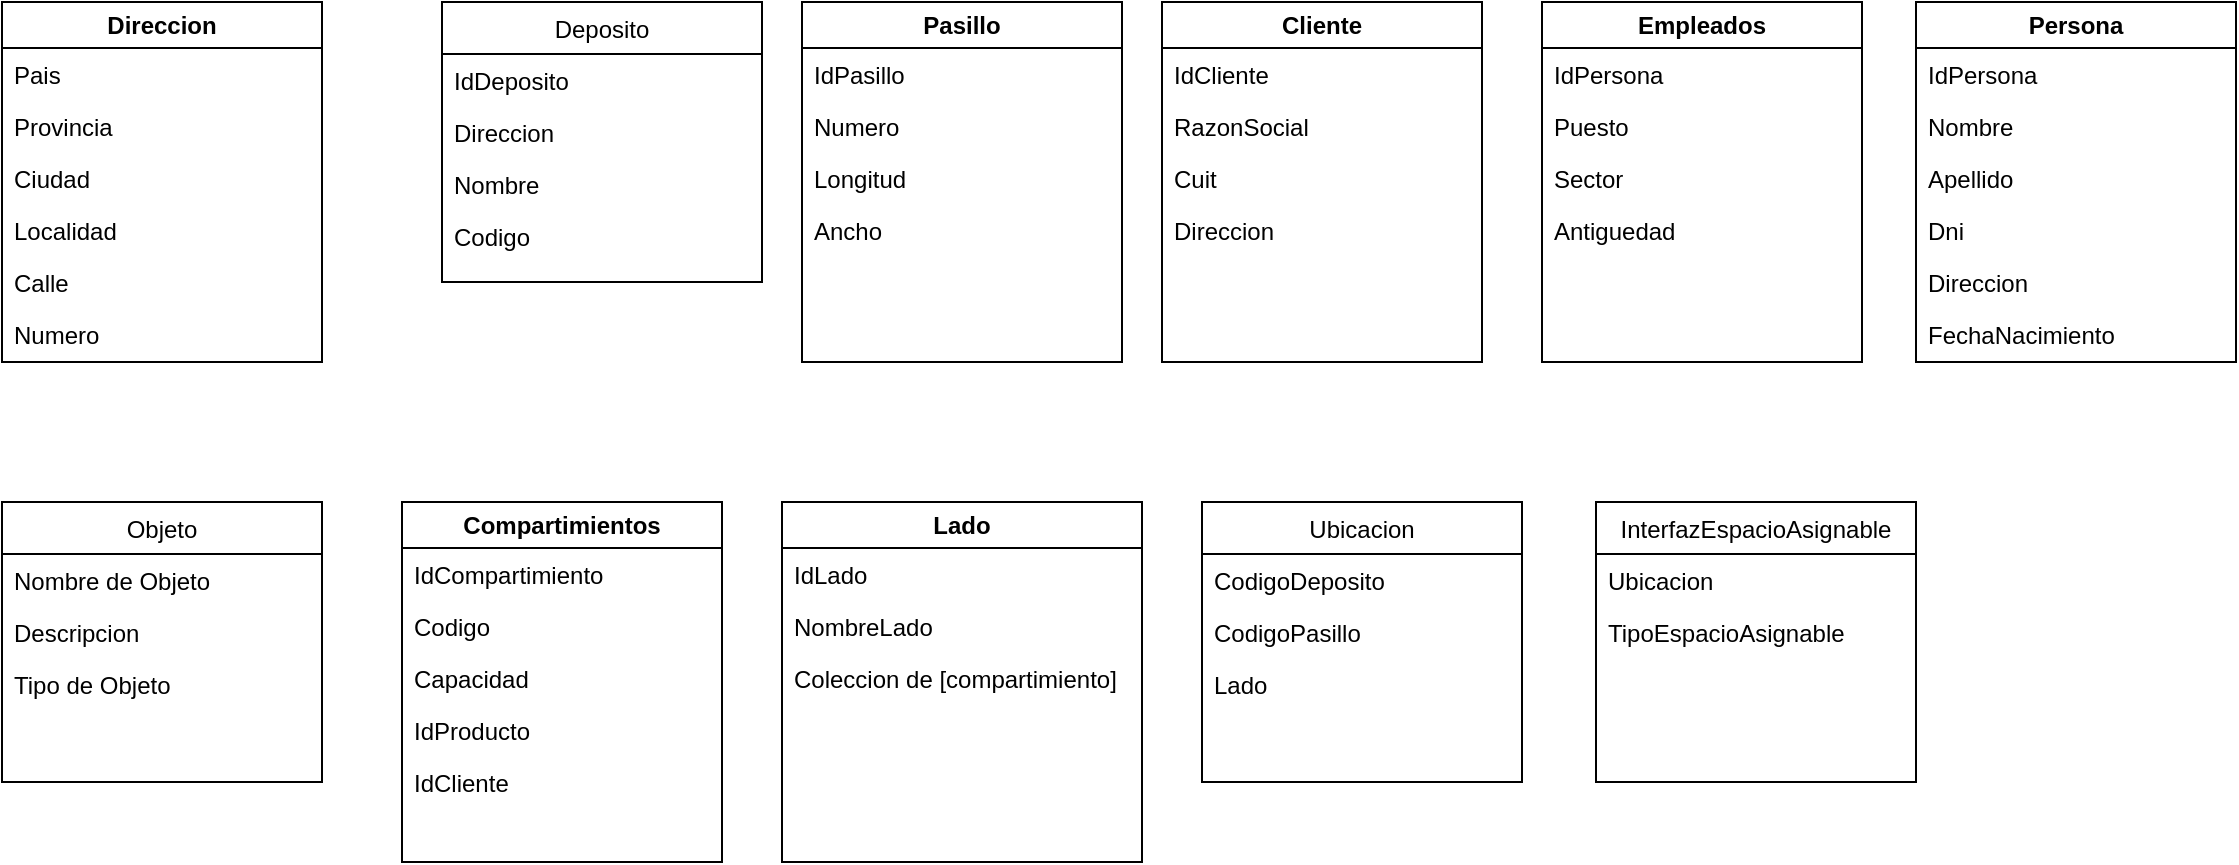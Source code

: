 <mxfile version="28.1.1">
  <diagram id="C5RBs43oDa-KdzZeNtuy" name="Page-1">
    <mxGraphModel dx="1665" dy="823" grid="1" gridSize="10" guides="1" tooltips="1" connect="1" arrows="1" fold="1" page="1" pageScale="1" pageWidth="827" pageHeight="1169" math="0" shadow="0">
      <root>
        <mxCell id="WIyWlLk6GJQsqaUBKTNV-0" />
        <mxCell id="WIyWlLk6GJQsqaUBKTNV-1" parent="WIyWlLk6GJQsqaUBKTNV-0" />
        <mxCell id="zkfFHV4jXpPFQw0GAbJ--17" value="Deposito" style="swimlane;fontStyle=0;align=center;verticalAlign=top;childLayout=stackLayout;horizontal=1;startSize=26;horizontalStack=0;resizeParent=1;resizeLast=0;collapsible=1;marginBottom=0;rounded=0;shadow=0;strokeWidth=1;" parent="WIyWlLk6GJQsqaUBKTNV-1" vertex="1">
          <mxGeometry x="250" y="40" width="160" height="140" as="geometry">
            <mxRectangle x="508" y="120" width="160" height="26" as="alternateBounds" />
          </mxGeometry>
        </mxCell>
        <mxCell id="zkfFHV4jXpPFQw0GAbJ--18" value="IdDeposito" style="text;align=left;verticalAlign=top;spacingLeft=4;spacingRight=4;overflow=hidden;rotatable=0;points=[[0,0.5],[1,0.5]];portConstraint=eastwest;" parent="zkfFHV4jXpPFQw0GAbJ--17" vertex="1">
          <mxGeometry y="26" width="160" height="26" as="geometry" />
        </mxCell>
        <mxCell id="zkfFHV4jXpPFQw0GAbJ--19" value="Direccion" style="text;align=left;verticalAlign=top;spacingLeft=4;spacingRight=4;overflow=hidden;rotatable=0;points=[[0,0.5],[1,0.5]];portConstraint=eastwest;rounded=0;shadow=0;html=0;" parent="zkfFHV4jXpPFQw0GAbJ--17" vertex="1">
          <mxGeometry y="52" width="160" height="26" as="geometry" />
        </mxCell>
        <mxCell id="8oh8qn5W_mC4IkFil9K9-3" value="Nombre" style="text;align=left;verticalAlign=top;spacingLeft=4;spacingRight=4;overflow=hidden;rotatable=0;points=[[0,0.5],[1,0.5]];portConstraint=eastwest;rounded=0;shadow=0;html=0;" parent="zkfFHV4jXpPFQw0GAbJ--17" vertex="1">
          <mxGeometry y="78" width="160" height="26" as="geometry" />
        </mxCell>
        <mxCell id="8oh8qn5W_mC4IkFil9K9-9" value="Codigo" style="text;align=left;verticalAlign=top;spacingLeft=4;spacingRight=4;overflow=hidden;rotatable=0;points=[[0,0.5],[1,0.5]];portConstraint=eastwest;rounded=0;shadow=0;html=0;" parent="zkfFHV4jXpPFQw0GAbJ--17" vertex="1">
          <mxGeometry y="104" width="160" height="26" as="geometry" />
        </mxCell>
        <mxCell id="8oh8qn5W_mC4IkFil9K9-1" value="Direccion" style="swimlane;whiteSpace=wrap;html=1;" parent="WIyWlLk6GJQsqaUBKTNV-1" vertex="1">
          <mxGeometry x="30" y="40" width="160" height="180" as="geometry" />
        </mxCell>
        <mxCell id="zkfFHV4jXpPFQw0GAbJ--21" value="Provincia" style="text;align=left;verticalAlign=top;spacingLeft=4;spacingRight=4;overflow=hidden;rotatable=0;points=[[0,0.5],[1,0.5]];portConstraint=eastwest;rounded=0;shadow=0;html=0;" parent="8oh8qn5W_mC4IkFil9K9-1" vertex="1">
          <mxGeometry y="49" width="160" height="26" as="geometry" />
        </mxCell>
        <mxCell id="zkfFHV4jXpPFQw0GAbJ--22" value="Ciudad" style="text;align=left;verticalAlign=top;spacingLeft=4;spacingRight=4;overflow=hidden;rotatable=0;points=[[0,0.5],[1,0.5]];portConstraint=eastwest;rounded=0;shadow=0;html=0;" parent="8oh8qn5W_mC4IkFil9K9-1" vertex="1">
          <mxGeometry y="75" width="160" height="26" as="geometry" />
        </mxCell>
        <mxCell id="8oh8qn5W_mC4IkFil9K9-0" value="Localidad" style="text;align=left;verticalAlign=top;spacingLeft=4;spacingRight=4;overflow=hidden;rotatable=0;points=[[0,0.5],[1,0.5]];portConstraint=eastwest;rounded=0;shadow=0;html=0;" parent="8oh8qn5W_mC4IkFil9K9-1" vertex="1">
          <mxGeometry y="101" width="160" height="26" as="geometry" />
        </mxCell>
        <mxCell id="8oh8qn5W_mC4IkFil9K9-4" value="Pais" style="text;align=left;verticalAlign=top;spacingLeft=4;spacingRight=4;overflow=hidden;rotatable=0;points=[[0,0.5],[1,0.5]];portConstraint=eastwest;rounded=0;shadow=0;html=0;" parent="8oh8qn5W_mC4IkFil9K9-1" vertex="1">
          <mxGeometry y="23" width="160" height="26" as="geometry" />
        </mxCell>
        <mxCell id="8oh8qn5W_mC4IkFil9K9-5" value="Calle" style="text;align=left;verticalAlign=top;spacingLeft=4;spacingRight=4;overflow=hidden;rotatable=0;points=[[0,0.5],[1,0.5]];portConstraint=eastwest;rounded=0;shadow=0;html=0;" parent="8oh8qn5W_mC4IkFil9K9-1" vertex="1">
          <mxGeometry y="127" width="160" height="26" as="geometry" />
        </mxCell>
        <mxCell id="8oh8qn5W_mC4IkFil9K9-6" value="Numero" style="text;align=left;verticalAlign=top;spacingLeft=4;spacingRight=4;overflow=hidden;rotatable=0;points=[[0,0.5],[1,0.5]];portConstraint=eastwest;rounded=0;shadow=0;html=0;" parent="8oh8qn5W_mC4IkFil9K9-1" vertex="1">
          <mxGeometry y="153" width="160" height="26" as="geometry" />
        </mxCell>
        <mxCell id="OE0axlx1RHnG3ek9kstX-1" value="Pasillo" style="swimlane;whiteSpace=wrap;html=1;" vertex="1" parent="WIyWlLk6GJQsqaUBKTNV-1">
          <mxGeometry x="430" y="40" width="160" height="180" as="geometry" />
        </mxCell>
        <mxCell id="OE0axlx1RHnG3ek9kstX-2" value="Numero" style="text;align=left;verticalAlign=top;spacingLeft=4;spacingRight=4;overflow=hidden;rotatable=0;points=[[0,0.5],[1,0.5]];portConstraint=eastwest;rounded=0;shadow=0;html=0;" vertex="1" parent="OE0axlx1RHnG3ek9kstX-1">
          <mxGeometry y="49" width="160" height="26" as="geometry" />
        </mxCell>
        <mxCell id="OE0axlx1RHnG3ek9kstX-3" value="Longitud" style="text;align=left;verticalAlign=top;spacingLeft=4;spacingRight=4;overflow=hidden;rotatable=0;points=[[0,0.5],[1,0.5]];portConstraint=eastwest;rounded=0;shadow=0;html=0;" vertex="1" parent="OE0axlx1RHnG3ek9kstX-1">
          <mxGeometry y="75" width="160" height="26" as="geometry" />
        </mxCell>
        <mxCell id="OE0axlx1RHnG3ek9kstX-5" value="IdPasillo" style="text;align=left;verticalAlign=top;spacingLeft=4;spacingRight=4;overflow=hidden;rotatable=0;points=[[0,0.5],[1,0.5]];portConstraint=eastwest;rounded=0;shadow=0;html=0;" vertex="1" parent="OE0axlx1RHnG3ek9kstX-1">
          <mxGeometry y="23" width="160" height="26" as="geometry" />
        </mxCell>
        <mxCell id="OE0axlx1RHnG3ek9kstX-8" value="Ancho" style="text;align=left;verticalAlign=top;spacingLeft=4;spacingRight=4;overflow=hidden;rotatable=0;points=[[0,0.5],[1,0.5]];portConstraint=eastwest;rounded=0;shadow=0;html=0;" vertex="1" parent="OE0axlx1RHnG3ek9kstX-1">
          <mxGeometry y="101" width="160" height="26" as="geometry" />
        </mxCell>
        <mxCell id="OE0axlx1RHnG3ek9kstX-9" value="Compartimientos" style="swimlane;whiteSpace=wrap;html=1;" vertex="1" parent="WIyWlLk6GJQsqaUBKTNV-1">
          <mxGeometry x="230" y="290" width="160" height="180" as="geometry" />
        </mxCell>
        <mxCell id="OE0axlx1RHnG3ek9kstX-10" value="Codigo" style="text;align=left;verticalAlign=top;spacingLeft=4;spacingRight=4;overflow=hidden;rotatable=0;points=[[0,0.5],[1,0.5]];portConstraint=eastwest;rounded=0;shadow=0;html=0;" vertex="1" parent="OE0axlx1RHnG3ek9kstX-9">
          <mxGeometry y="49" width="160" height="26" as="geometry" />
        </mxCell>
        <mxCell id="OE0axlx1RHnG3ek9kstX-11" value="Capacidad" style="text;align=left;verticalAlign=top;spacingLeft=4;spacingRight=4;overflow=hidden;rotatable=0;points=[[0,0.5],[1,0.5]];portConstraint=eastwest;rounded=0;shadow=0;html=0;" vertex="1" parent="OE0axlx1RHnG3ek9kstX-9">
          <mxGeometry y="75" width="160" height="26" as="geometry" />
        </mxCell>
        <mxCell id="OE0axlx1RHnG3ek9kstX-12" value="IdProducto" style="text;align=left;verticalAlign=top;spacingLeft=4;spacingRight=4;overflow=hidden;rotatable=0;points=[[0,0.5],[1,0.5]];portConstraint=eastwest;rounded=0;shadow=0;html=0;" vertex="1" parent="OE0axlx1RHnG3ek9kstX-9">
          <mxGeometry y="101" width="160" height="26" as="geometry" />
        </mxCell>
        <mxCell id="OE0axlx1RHnG3ek9kstX-13" value="IdCompartimiento" style="text;align=left;verticalAlign=top;spacingLeft=4;spacingRight=4;overflow=hidden;rotatable=0;points=[[0,0.5],[1,0.5]];portConstraint=eastwest;rounded=0;shadow=0;html=0;" vertex="1" parent="OE0axlx1RHnG3ek9kstX-9">
          <mxGeometry y="23" width="160" height="26" as="geometry" />
        </mxCell>
        <mxCell id="OE0axlx1RHnG3ek9kstX-14" value="IdCliente" style="text;align=left;verticalAlign=top;spacingLeft=4;spacingRight=4;overflow=hidden;rotatable=0;points=[[0,0.5],[1,0.5]];portConstraint=eastwest;rounded=0;shadow=0;html=0;" vertex="1" parent="OE0axlx1RHnG3ek9kstX-9">
          <mxGeometry y="127" width="160" height="26" as="geometry" />
        </mxCell>
        <mxCell id="OE0axlx1RHnG3ek9kstX-16" value="Cliente" style="swimlane;whiteSpace=wrap;html=1;" vertex="1" parent="WIyWlLk6GJQsqaUBKTNV-1">
          <mxGeometry x="610" y="40" width="160" height="180" as="geometry" />
        </mxCell>
        <mxCell id="OE0axlx1RHnG3ek9kstX-17" value="RazonSocial" style="text;align=left;verticalAlign=top;spacingLeft=4;spacingRight=4;overflow=hidden;rotatable=0;points=[[0,0.5],[1,0.5]];portConstraint=eastwest;rounded=0;shadow=0;html=0;" vertex="1" parent="OE0axlx1RHnG3ek9kstX-16">
          <mxGeometry y="49" width="160" height="26" as="geometry" />
        </mxCell>
        <mxCell id="OE0axlx1RHnG3ek9kstX-18" value="Cuit" style="text;align=left;verticalAlign=top;spacingLeft=4;spacingRight=4;overflow=hidden;rotatable=0;points=[[0,0.5],[1,0.5]];portConstraint=eastwest;rounded=0;shadow=0;html=0;" vertex="1" parent="OE0axlx1RHnG3ek9kstX-16">
          <mxGeometry y="75" width="160" height="26" as="geometry" />
        </mxCell>
        <mxCell id="OE0axlx1RHnG3ek9kstX-19" value="Direccion" style="text;align=left;verticalAlign=top;spacingLeft=4;spacingRight=4;overflow=hidden;rotatable=0;points=[[0,0.5],[1,0.5]];portConstraint=eastwest;rounded=0;shadow=0;html=0;" vertex="1" parent="OE0axlx1RHnG3ek9kstX-16">
          <mxGeometry y="101" width="160" height="26" as="geometry" />
        </mxCell>
        <mxCell id="OE0axlx1RHnG3ek9kstX-20" value="IdCliente" style="text;align=left;verticalAlign=top;spacingLeft=4;spacingRight=4;overflow=hidden;rotatable=0;points=[[0,0.5],[1,0.5]];portConstraint=eastwest;rounded=0;shadow=0;html=0;" vertex="1" parent="OE0axlx1RHnG3ek9kstX-16">
          <mxGeometry y="23" width="160" height="26" as="geometry" />
        </mxCell>
        <mxCell id="OE0axlx1RHnG3ek9kstX-23" value="InterfazEspacioAsignable" style="swimlane;fontStyle=0;align=center;verticalAlign=top;childLayout=stackLayout;horizontal=1;startSize=26;horizontalStack=0;resizeParent=1;resizeLast=0;collapsible=1;marginBottom=0;rounded=0;shadow=0;strokeWidth=1;" vertex="1" parent="WIyWlLk6GJQsqaUBKTNV-1">
          <mxGeometry x="827" y="290" width="160" height="140" as="geometry">
            <mxRectangle x="508" y="120" width="160" height="26" as="alternateBounds" />
          </mxGeometry>
        </mxCell>
        <mxCell id="OE0axlx1RHnG3ek9kstX-24" value="Ubicacion" style="text;align=left;verticalAlign=top;spacingLeft=4;spacingRight=4;overflow=hidden;rotatable=0;points=[[0,0.5],[1,0.5]];portConstraint=eastwest;" vertex="1" parent="OE0axlx1RHnG3ek9kstX-23">
          <mxGeometry y="26" width="160" height="26" as="geometry" />
        </mxCell>
        <mxCell id="OE0axlx1RHnG3ek9kstX-25" value="TipoEspacioAsignable" style="text;align=left;verticalAlign=top;spacingLeft=4;spacingRight=4;overflow=hidden;rotatable=0;points=[[0,0.5],[1,0.5]];portConstraint=eastwest;rounded=0;shadow=0;html=0;" vertex="1" parent="OE0axlx1RHnG3ek9kstX-23">
          <mxGeometry y="52" width="160" height="26" as="geometry" />
        </mxCell>
        <mxCell id="OE0axlx1RHnG3ek9kstX-28" value="Ubicacion" style="swimlane;fontStyle=0;align=center;verticalAlign=top;childLayout=stackLayout;horizontal=1;startSize=26;horizontalStack=0;resizeParent=1;resizeLast=0;collapsible=1;marginBottom=0;rounded=0;shadow=0;strokeWidth=1;" vertex="1" parent="WIyWlLk6GJQsqaUBKTNV-1">
          <mxGeometry x="630" y="290" width="160" height="140" as="geometry">
            <mxRectangle x="508" y="120" width="160" height="26" as="alternateBounds" />
          </mxGeometry>
        </mxCell>
        <mxCell id="OE0axlx1RHnG3ek9kstX-29" value="CodigoDeposito" style="text;align=left;verticalAlign=top;spacingLeft=4;spacingRight=4;overflow=hidden;rotatable=0;points=[[0,0.5],[1,0.5]];portConstraint=eastwest;" vertex="1" parent="OE0axlx1RHnG3ek9kstX-28">
          <mxGeometry y="26" width="160" height="26" as="geometry" />
        </mxCell>
        <mxCell id="OE0axlx1RHnG3ek9kstX-30" value="CodigoPasillo" style="text;align=left;verticalAlign=top;spacingLeft=4;spacingRight=4;overflow=hidden;rotatable=0;points=[[0,0.5],[1,0.5]];portConstraint=eastwest;rounded=0;shadow=0;html=0;" vertex="1" parent="OE0axlx1RHnG3ek9kstX-28">
          <mxGeometry y="52" width="160" height="26" as="geometry" />
        </mxCell>
        <mxCell id="OE0axlx1RHnG3ek9kstX-31" value="Lado" style="text;align=left;verticalAlign=top;spacingLeft=4;spacingRight=4;overflow=hidden;rotatable=0;points=[[0,0.5],[1,0.5]];portConstraint=eastwest;rounded=0;shadow=0;html=0;" vertex="1" parent="OE0axlx1RHnG3ek9kstX-28">
          <mxGeometry y="78" width="160" height="26" as="geometry" />
        </mxCell>
        <mxCell id="OE0axlx1RHnG3ek9kstX-34" value="Lado" style="swimlane;whiteSpace=wrap;html=1;" vertex="1" parent="WIyWlLk6GJQsqaUBKTNV-1">
          <mxGeometry x="420" y="290" width="180" height="180" as="geometry" />
        </mxCell>
        <mxCell id="OE0axlx1RHnG3ek9kstX-35" value="NombreLado" style="text;align=left;verticalAlign=top;spacingLeft=4;spacingRight=4;overflow=hidden;rotatable=0;points=[[0,0.5],[1,0.5]];portConstraint=eastwest;rounded=0;shadow=0;html=0;" vertex="1" parent="OE0axlx1RHnG3ek9kstX-34">
          <mxGeometry y="49" width="160" height="26" as="geometry" />
        </mxCell>
        <mxCell id="OE0axlx1RHnG3ek9kstX-36" value="Coleccion de [compartimiento]" style="text;align=left;verticalAlign=top;spacingLeft=4;spacingRight=4;overflow=hidden;rotatable=0;points=[[0,0.5],[1,0.5]];portConstraint=eastwest;rounded=0;shadow=0;html=0;" vertex="1" parent="OE0axlx1RHnG3ek9kstX-34">
          <mxGeometry y="75" width="180" height="26" as="geometry" />
        </mxCell>
        <mxCell id="OE0axlx1RHnG3ek9kstX-38" value="IdLado" style="text;align=left;verticalAlign=top;spacingLeft=4;spacingRight=4;overflow=hidden;rotatable=0;points=[[0,0.5],[1,0.5]];portConstraint=eastwest;rounded=0;shadow=0;html=0;" vertex="1" parent="OE0axlx1RHnG3ek9kstX-34">
          <mxGeometry y="23" width="160" height="26" as="geometry" />
        </mxCell>
        <mxCell id="OE0axlx1RHnG3ek9kstX-40" value="Objeto" style="swimlane;fontStyle=0;align=center;verticalAlign=top;childLayout=stackLayout;horizontal=1;startSize=26;horizontalStack=0;resizeParent=1;resizeLast=0;collapsible=1;marginBottom=0;rounded=0;shadow=0;strokeWidth=1;" vertex="1" parent="WIyWlLk6GJQsqaUBKTNV-1">
          <mxGeometry x="30" y="290" width="160" height="140" as="geometry">
            <mxRectangle x="508" y="120" width="160" height="26" as="alternateBounds" />
          </mxGeometry>
        </mxCell>
        <mxCell id="OE0axlx1RHnG3ek9kstX-41" value="Nombre de Objeto" style="text;align=left;verticalAlign=top;spacingLeft=4;spacingRight=4;overflow=hidden;rotatable=0;points=[[0,0.5],[1,0.5]];portConstraint=eastwest;" vertex="1" parent="OE0axlx1RHnG3ek9kstX-40">
          <mxGeometry y="26" width="160" height="26" as="geometry" />
        </mxCell>
        <mxCell id="OE0axlx1RHnG3ek9kstX-42" value="Descripcion" style="text;align=left;verticalAlign=top;spacingLeft=4;spacingRight=4;overflow=hidden;rotatable=0;points=[[0,0.5],[1,0.5]];portConstraint=eastwest;rounded=0;shadow=0;html=0;" vertex="1" parent="OE0axlx1RHnG3ek9kstX-40">
          <mxGeometry y="52" width="160" height="26" as="geometry" />
        </mxCell>
        <mxCell id="OE0axlx1RHnG3ek9kstX-43" value="Tipo de Objeto" style="text;align=left;verticalAlign=top;spacingLeft=4;spacingRight=4;overflow=hidden;rotatable=0;points=[[0,0.5],[1,0.5]];portConstraint=eastwest;rounded=0;shadow=0;html=0;" vertex="1" parent="OE0axlx1RHnG3ek9kstX-40">
          <mxGeometry y="78" width="160" height="26" as="geometry" />
        </mxCell>
        <mxCell id="OE0axlx1RHnG3ek9kstX-44" value="Empleados" style="swimlane;whiteSpace=wrap;html=1;" vertex="1" parent="WIyWlLk6GJQsqaUBKTNV-1">
          <mxGeometry x="800" y="40" width="160" height="180" as="geometry" />
        </mxCell>
        <mxCell id="OE0axlx1RHnG3ek9kstX-45" value="Puesto" style="text;align=left;verticalAlign=top;spacingLeft=4;spacingRight=4;overflow=hidden;rotatable=0;points=[[0,0.5],[1,0.5]];portConstraint=eastwest;rounded=0;shadow=0;html=0;" vertex="1" parent="OE0axlx1RHnG3ek9kstX-44">
          <mxGeometry y="49" width="160" height="26" as="geometry" />
        </mxCell>
        <mxCell id="OE0axlx1RHnG3ek9kstX-46" value="Sector" style="text;align=left;verticalAlign=top;spacingLeft=4;spacingRight=4;overflow=hidden;rotatable=0;points=[[0,0.5],[1,0.5]];portConstraint=eastwest;rounded=0;shadow=0;html=0;" vertex="1" parent="OE0axlx1RHnG3ek9kstX-44">
          <mxGeometry y="75" width="160" height="26" as="geometry" />
        </mxCell>
        <mxCell id="OE0axlx1RHnG3ek9kstX-47" value="Antiguedad" style="text;align=left;verticalAlign=top;spacingLeft=4;spacingRight=4;overflow=hidden;rotatable=0;points=[[0,0.5],[1,0.5]];portConstraint=eastwest;rounded=0;shadow=0;html=0;" vertex="1" parent="OE0axlx1RHnG3ek9kstX-44">
          <mxGeometry y="101" width="160" height="26" as="geometry" />
        </mxCell>
        <mxCell id="OE0axlx1RHnG3ek9kstX-48" value="IdPersona" style="text;align=left;verticalAlign=top;spacingLeft=4;spacingRight=4;overflow=hidden;rotatable=0;points=[[0,0.5],[1,0.5]];portConstraint=eastwest;rounded=0;shadow=0;html=0;" vertex="1" parent="OE0axlx1RHnG3ek9kstX-44">
          <mxGeometry y="23" width="160" height="26" as="geometry" />
        </mxCell>
        <mxCell id="OE0axlx1RHnG3ek9kstX-51" value="Persona" style="swimlane;whiteSpace=wrap;html=1;" vertex="1" parent="WIyWlLk6GJQsqaUBKTNV-1">
          <mxGeometry x="987" y="40" width="160" height="180" as="geometry" />
        </mxCell>
        <mxCell id="OE0axlx1RHnG3ek9kstX-52" value="Nombre" style="text;align=left;verticalAlign=top;spacingLeft=4;spacingRight=4;overflow=hidden;rotatable=0;points=[[0,0.5],[1,0.5]];portConstraint=eastwest;rounded=0;shadow=0;html=0;" vertex="1" parent="OE0axlx1RHnG3ek9kstX-51">
          <mxGeometry y="49" width="160" height="26" as="geometry" />
        </mxCell>
        <mxCell id="OE0axlx1RHnG3ek9kstX-53" value="Apellido" style="text;align=left;verticalAlign=top;spacingLeft=4;spacingRight=4;overflow=hidden;rotatable=0;points=[[0,0.5],[1,0.5]];portConstraint=eastwest;rounded=0;shadow=0;html=0;" vertex="1" parent="OE0axlx1RHnG3ek9kstX-51">
          <mxGeometry y="75" width="160" height="26" as="geometry" />
        </mxCell>
        <mxCell id="OE0axlx1RHnG3ek9kstX-54" value="Dni" style="text;align=left;verticalAlign=top;spacingLeft=4;spacingRight=4;overflow=hidden;rotatable=0;points=[[0,0.5],[1,0.5]];portConstraint=eastwest;rounded=0;shadow=0;html=0;" vertex="1" parent="OE0axlx1RHnG3ek9kstX-51">
          <mxGeometry y="101" width="160" height="26" as="geometry" />
        </mxCell>
        <mxCell id="OE0axlx1RHnG3ek9kstX-55" value="IdPersona" style="text;align=left;verticalAlign=top;spacingLeft=4;spacingRight=4;overflow=hidden;rotatable=0;points=[[0,0.5],[1,0.5]];portConstraint=eastwest;rounded=0;shadow=0;html=0;" vertex="1" parent="OE0axlx1RHnG3ek9kstX-51">
          <mxGeometry y="23" width="160" height="26" as="geometry" />
        </mxCell>
        <mxCell id="OE0axlx1RHnG3ek9kstX-56" value="Direccion" style="text;align=left;verticalAlign=top;spacingLeft=4;spacingRight=4;overflow=hidden;rotatable=0;points=[[0,0.5],[1,0.5]];portConstraint=eastwest;rounded=0;shadow=0;html=0;" vertex="1" parent="OE0axlx1RHnG3ek9kstX-51">
          <mxGeometry y="127" width="160" height="26" as="geometry" />
        </mxCell>
        <mxCell id="OE0axlx1RHnG3ek9kstX-65" value="FechaNacimiento" style="text;align=left;verticalAlign=top;spacingLeft=4;spacingRight=4;overflow=hidden;rotatable=0;points=[[0,0.5],[1,0.5]];portConstraint=eastwest;rounded=0;shadow=0;html=0;" vertex="1" parent="OE0axlx1RHnG3ek9kstX-51">
          <mxGeometry y="153" width="160" height="26" as="geometry" />
        </mxCell>
      </root>
    </mxGraphModel>
  </diagram>
</mxfile>
